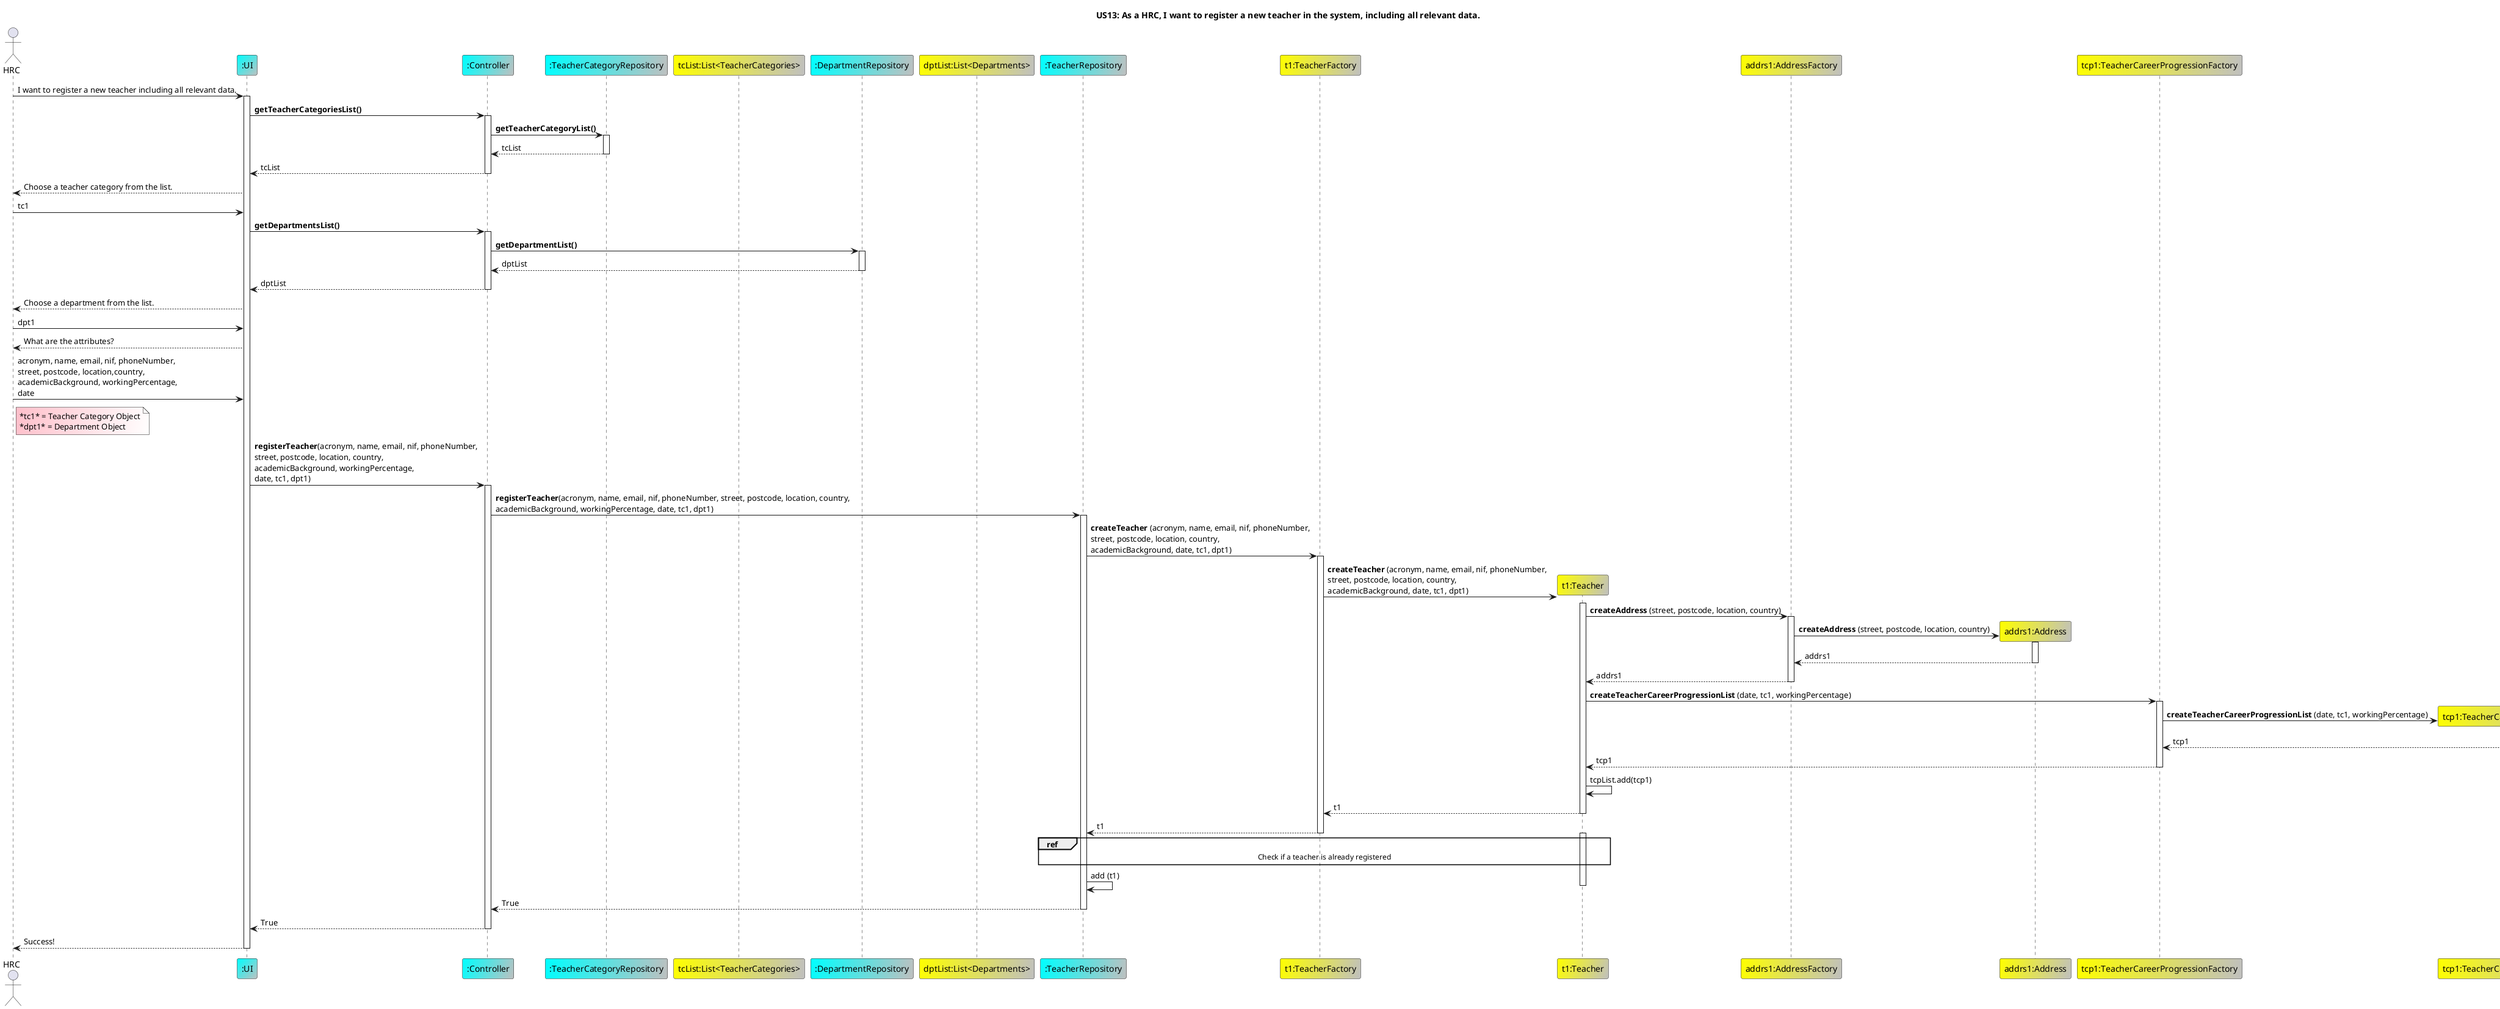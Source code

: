 @startuml

title US13: As a HRC, I want to register a new teacher in the system, including all relevant data.

actor HRC
participant ":UI" as UI #Cyan/Silver
participant ":Controller" as Controller #Cyan/Silver
participant ":TeacherCategoryRepository" as TeacherCategoryRepository #Cyan/Silver
participant "tcList:List<TeacherCategories>" as tcList #Yellow/Silver
participant ":DepartmentRepository" as DepartmentRepository #Cyan/Silver
participant "dptList:List<Departments>" as dptList #Yellow/Silver
participant ":TeacherRepository" as TeacherRepository #Cyan/Silver
participant "t1:TeacherFactory" as TeacherFactory #Yellow/Silver
participant "t1:Teacher" as Teacher #Yellow/Silver
participant "addrs1:AddressFactory" as AddressFactory #Yellow/Silver
participant "addrs1:Address" as Address #Yellow/Silver
participant "tcp1:TeacherCareerProgressionFactory" as TeacherCareerProgressionFactory #Yellow/Silver
participant "tcp1:TeacherCareerProgression" as TeacherCareerProgression #Yellow/Silver


HRC -> UI: I want to register a new teacher including all relevant data.
activate UI

UI -> Controller: **getTeacherCategoriesList()**
activate Controller

Controller -> TeacherCategoryRepository: **getTeacherCategoryList()**
activate TeacherCategoryRepository

TeacherCategoryRepository --> Controller: tcList
deactivate TeacherCategoryRepository

Controller --> UI: tcList
deactivate Controller

UI --> HRC: Choose a teacher category from the list.

HRC -> UI: tc1

UI -> Controller: **getDepartmentsList()**
activate Controller

Controller -> DepartmentRepository: **getDepartmentList()**
activate DepartmentRepository

DepartmentRepository --> Controller: dptList
deactivate DepartmentRepository

Controller --> UI: dptList
deactivate Controller

UI --> HRC: Choose a department from the list.

HRC -> UI: dpt1

UI --> HRC: What are the attributes?

HRC -> UI: acronym, name, email, nif, phoneNumber,\nstreet, postcode, location,country,\nacademicBackground, workingPercentage,\ndate

Note Right HRC #Pink/White
    *tc1* = Teacher Category Object
    *dpt1* = Department Object
End Note

UI -> Controller: **registerTeacher**(acronym, name, email, nif, phoneNumber,\nstreet, postcode, location, country,\nacademicBackground, workingPercentage,\ndate, tc1, dpt1)
activate Controller

Controller -> TeacherRepository: **registerTeacher**(acronym, name, email, nif, phoneNumber, street, postcode, location, country,\nacademicBackground, workingPercentage, date, tc1, dpt1)
activate TeacherRepository

TeacherRepository -> TeacherFactory: **createTeacher** (acronym, name, email, nif, phoneNumber,\nstreet, postcode, location, country,\nacademicBackground, date, tc1, dpt1)
activate TeacherFactory

TeacherFactory -> Teacher **: **createTeacher** (acronym, name, email, nif, phoneNumber,\nstreet, postcode, location, country,\nacademicBackground, date, tc1, dpt1)
activate Teacher

Teacher -> AddressFactory: **createAddress** (street, postcode, location, country)
activate AddressFactory

AddressFactory -> Address **: **createAddress** (street, postcode, location, country)
activate Address

Address --> AddressFactory: addrs1
deactivate Address

AddressFactory --> Teacher: addrs1
deactivate AddressFactory

Teacher -> TeacherCareerProgressionFactory: **createTeacherCareerProgressionList** (date, tc1, workingPercentage)
activate TeacherCareerProgressionFactory

TeacherCareerProgressionFactory -> TeacherCareerProgression **: **createTeacherCareerProgressionList** (date, tc1, workingPercentage)
activate TeacherCareerProgression

TeacherCareerProgression --> TeacherCareerProgressionFactory: tcp1
deactivate TeacherCareerProgression

TeacherCareerProgressionFactory --> Teacher: tcp1
deactivate TeacherCareerProgressionFactory

Teacher -> Teacher: tcpList.add(tcp1)

Teacher --> TeacherFactory: t1
deactivate Teacher

TeacherFactory --> TeacherRepository: t1

deactivate TeacherFactory

activate Teacher
ref over TeacherRepository, Teacher
    Check if a teacher is already registered
end ref

TeacherRepository -> TeacherRepository: add (t1)
deactivate Teacher

TeacherRepository --> Controller: True
deactivate TeacherRepository

Controller --> UI: True
deactivate Controller

UI --> HRC: Success!
deactivate UI

@enduml